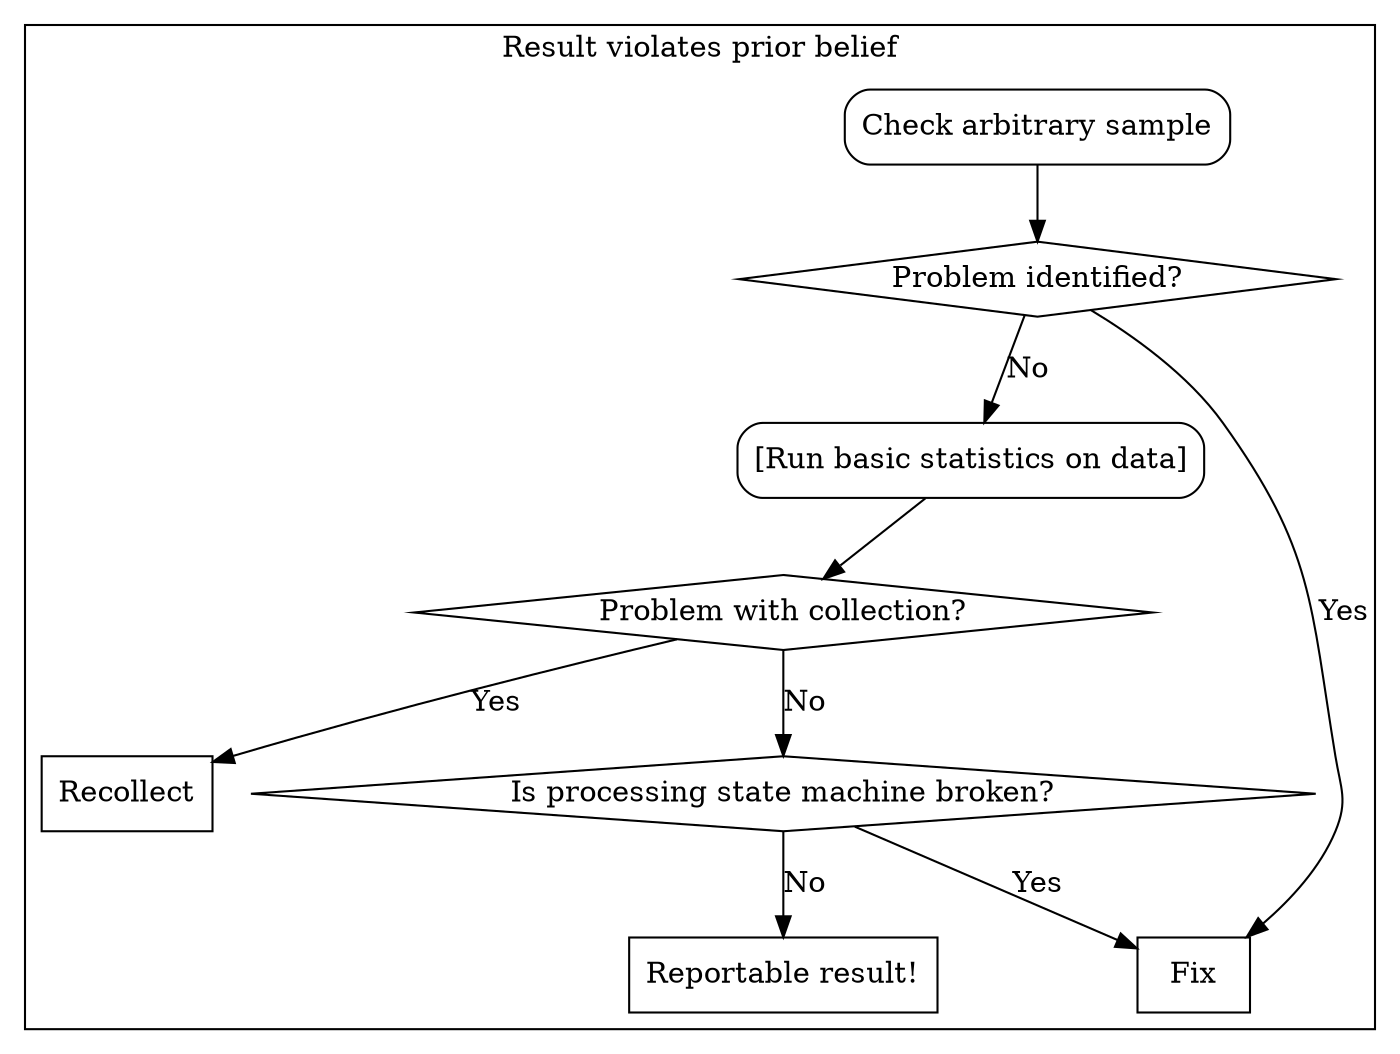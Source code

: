 digraph {
  subgraph cluster_unexpected {
    label="Result violates prior belief"

    node[shape="box", style="rounded"]
      "Check arbitrary sample"; "[Run basic statistics on data]";
    node[shape="box", style=""] # sink
      Recollect; "Reportable result!"; Fix
    node[shape="diamond", style=""] # branch
      "Problem identified?"; "Problem with collection?"; "Is processing state machine broken?"

    "Check arbitrary sample" -> "Problem identified?"
    "Problem identified?" -> Fix [label="Yes"]
    "Problem identified?" -> "[Run basic statistics on data]"[label="No"]
    "[Run basic statistics on data]" -> "Problem with collection?"
    "Problem with collection?" -> Recollect[label="Yes"]
    "Problem with collection?" -> "Is processing state machine broken?"[label="No"]
    "Is processing state machine broken?" -> Fix[label="Yes"]
    "Is processing state machine broken?" -> "Reportable result!"[label="No"]
  }
}